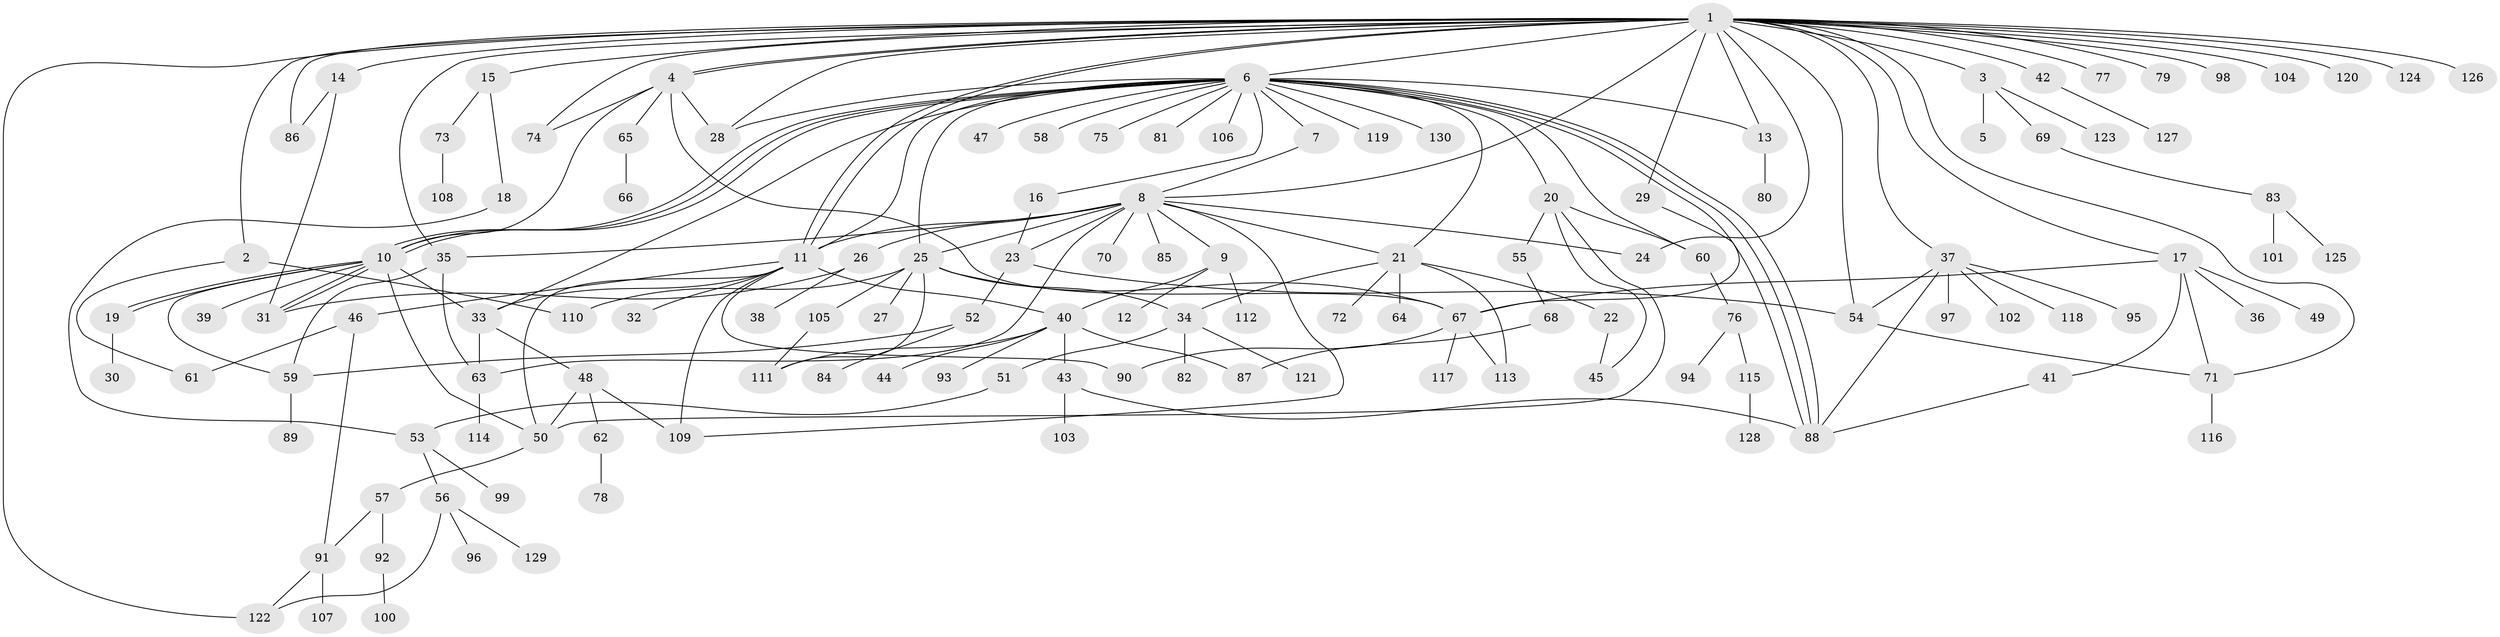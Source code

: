 // coarse degree distribution, {28: 0.010416666666666666, 3: 0.10416666666666667, 7: 0.020833333333333332, 1: 0.4895833333333333, 24: 0.010416666666666666, 14: 0.020833333333333332, 9: 0.010416666666666666, 12: 0.010416666666666666, 2: 0.1875, 4: 0.03125, 5: 0.0625, 6: 0.041666666666666664}
// Generated by graph-tools (version 1.1) at 2025/41/03/06/25 10:41:46]
// undirected, 130 vertices, 189 edges
graph export_dot {
graph [start="1"]
  node [color=gray90,style=filled];
  1;
  2;
  3;
  4;
  5;
  6;
  7;
  8;
  9;
  10;
  11;
  12;
  13;
  14;
  15;
  16;
  17;
  18;
  19;
  20;
  21;
  22;
  23;
  24;
  25;
  26;
  27;
  28;
  29;
  30;
  31;
  32;
  33;
  34;
  35;
  36;
  37;
  38;
  39;
  40;
  41;
  42;
  43;
  44;
  45;
  46;
  47;
  48;
  49;
  50;
  51;
  52;
  53;
  54;
  55;
  56;
  57;
  58;
  59;
  60;
  61;
  62;
  63;
  64;
  65;
  66;
  67;
  68;
  69;
  70;
  71;
  72;
  73;
  74;
  75;
  76;
  77;
  78;
  79;
  80;
  81;
  82;
  83;
  84;
  85;
  86;
  87;
  88;
  89;
  90;
  91;
  92;
  93;
  94;
  95;
  96;
  97;
  98;
  99;
  100;
  101;
  102;
  103;
  104;
  105;
  106;
  107;
  108;
  109;
  110;
  111;
  112;
  113;
  114;
  115;
  116;
  117;
  118;
  119;
  120;
  121;
  122;
  123;
  124;
  125;
  126;
  127;
  128;
  129;
  130;
  1 -- 2;
  1 -- 3;
  1 -- 4;
  1 -- 4;
  1 -- 6;
  1 -- 8;
  1 -- 11;
  1 -- 11;
  1 -- 13;
  1 -- 14;
  1 -- 15;
  1 -- 17;
  1 -- 24;
  1 -- 28;
  1 -- 29;
  1 -- 35;
  1 -- 37;
  1 -- 42;
  1 -- 54;
  1 -- 71;
  1 -- 74;
  1 -- 77;
  1 -- 79;
  1 -- 86;
  1 -- 98;
  1 -- 104;
  1 -- 120;
  1 -- 122;
  1 -- 124;
  1 -- 126;
  2 -- 61;
  2 -- 110;
  3 -- 5;
  3 -- 69;
  3 -- 123;
  4 -- 10;
  4 -- 28;
  4 -- 65;
  4 -- 67;
  4 -- 74;
  6 -- 7;
  6 -- 10;
  6 -- 10;
  6 -- 10;
  6 -- 11;
  6 -- 13;
  6 -- 16;
  6 -- 20;
  6 -- 21;
  6 -- 25;
  6 -- 28;
  6 -- 33;
  6 -- 47;
  6 -- 58;
  6 -- 60;
  6 -- 75;
  6 -- 81;
  6 -- 88;
  6 -- 88;
  6 -- 88;
  6 -- 106;
  6 -- 119;
  6 -- 130;
  7 -- 8;
  8 -- 9;
  8 -- 11;
  8 -- 21;
  8 -- 23;
  8 -- 24;
  8 -- 25;
  8 -- 26;
  8 -- 35;
  8 -- 63;
  8 -- 70;
  8 -- 85;
  8 -- 109;
  9 -- 12;
  9 -- 40;
  9 -- 112;
  10 -- 19;
  10 -- 19;
  10 -- 31;
  10 -- 31;
  10 -- 33;
  10 -- 39;
  10 -- 50;
  10 -- 59;
  11 -- 32;
  11 -- 33;
  11 -- 40;
  11 -- 46;
  11 -- 50;
  11 -- 90;
  11 -- 109;
  13 -- 80;
  14 -- 31;
  14 -- 86;
  15 -- 18;
  15 -- 73;
  16 -- 23;
  17 -- 36;
  17 -- 41;
  17 -- 49;
  17 -- 67;
  17 -- 71;
  18 -- 53;
  19 -- 30;
  20 -- 45;
  20 -- 50;
  20 -- 55;
  20 -- 60;
  21 -- 22;
  21 -- 34;
  21 -- 64;
  21 -- 72;
  21 -- 113;
  22 -- 45;
  23 -- 52;
  23 -- 54;
  25 -- 27;
  25 -- 34;
  25 -- 67;
  25 -- 105;
  25 -- 110;
  25 -- 111;
  26 -- 31;
  26 -- 38;
  29 -- 67;
  33 -- 48;
  33 -- 63;
  34 -- 51;
  34 -- 82;
  34 -- 121;
  35 -- 59;
  35 -- 63;
  37 -- 54;
  37 -- 88;
  37 -- 95;
  37 -- 97;
  37 -- 102;
  37 -- 118;
  40 -- 43;
  40 -- 44;
  40 -- 87;
  40 -- 93;
  40 -- 111;
  41 -- 88;
  42 -- 127;
  43 -- 88;
  43 -- 103;
  46 -- 61;
  46 -- 91;
  48 -- 50;
  48 -- 62;
  48 -- 109;
  50 -- 57;
  51 -- 53;
  52 -- 59;
  52 -- 84;
  53 -- 56;
  53 -- 99;
  54 -- 71;
  55 -- 68;
  56 -- 96;
  56 -- 122;
  56 -- 129;
  57 -- 91;
  57 -- 92;
  59 -- 89;
  60 -- 76;
  62 -- 78;
  63 -- 114;
  65 -- 66;
  67 -- 90;
  67 -- 113;
  67 -- 117;
  68 -- 87;
  69 -- 83;
  71 -- 116;
  73 -- 108;
  76 -- 94;
  76 -- 115;
  83 -- 101;
  83 -- 125;
  91 -- 107;
  91 -- 122;
  92 -- 100;
  105 -- 111;
  115 -- 128;
}
